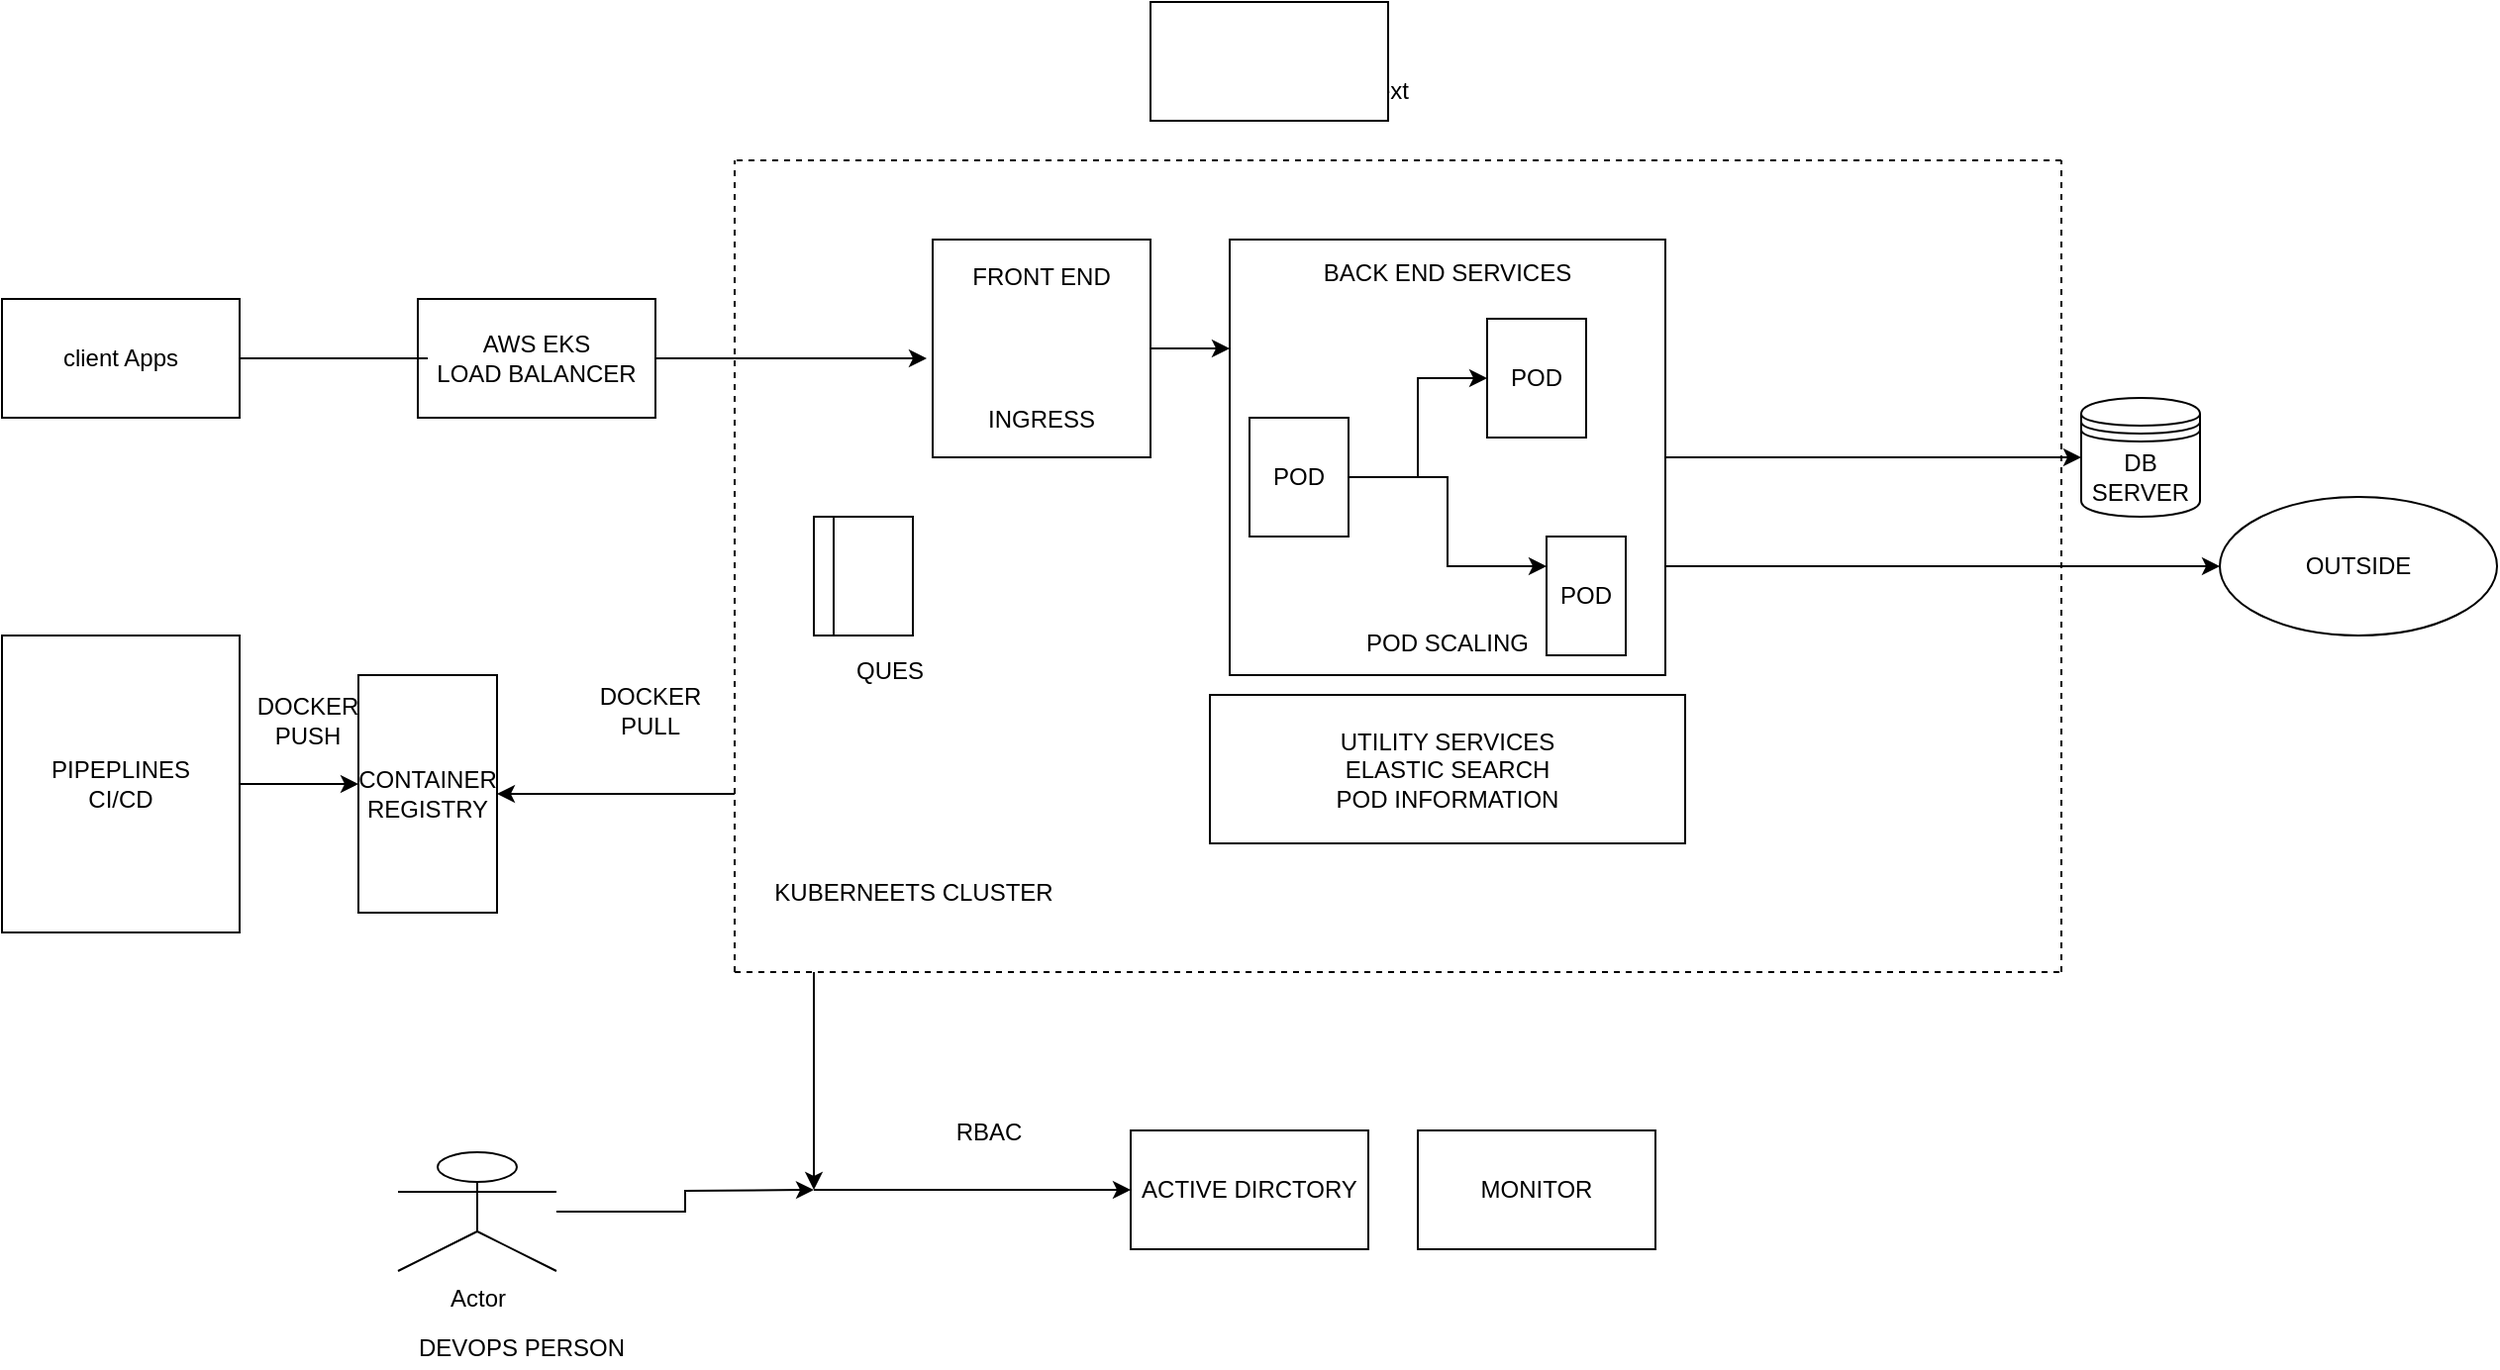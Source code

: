 <mxfile version="13.2.3" type="github">
  <diagram name="Page-1" id="9f46799a-70d6-7492-0946-bef42562c5a5">
    <mxGraphModel dx="1108" dy="479" grid="1" gridSize="10" guides="1" tooltips="1" connect="1" arrows="1" fold="1" page="1" pageScale="1" pageWidth="1100" pageHeight="850" background="#ffffff" math="0" shadow="0">
      <root>
        <mxCell id="0" />
        <mxCell id="1" parent="0" />
        <mxCell id="ubKjR4nhlDmkz1vL9t7O-1" value="client Apps" style="rounded=0;whiteSpace=wrap;html=1;" vertex="1" parent="1">
          <mxGeometry x="70" y="150" width="120" height="60" as="geometry" />
        </mxCell>
        <mxCell id="ubKjR4nhlDmkz1vL9t7O-4" value="&lt;div&gt;AWS EKS&lt;/div&gt;&lt;div&gt;LOAD BALANCER&lt;br&gt;&lt;/div&gt;" style="rounded=0;whiteSpace=wrap;html=1;" vertex="1" parent="1">
          <mxGeometry x="280" y="150" width="120" height="60" as="geometry" />
        </mxCell>
        <mxCell id="ubKjR4nhlDmkz1vL9t7O-20" value="" style="edgeStyle=orthogonalEdgeStyle;rounded=0;orthogonalLoop=1;jettySize=auto;html=1;" edge="1" parent="1" source="ubKjR4nhlDmkz1vL9t7O-7" target="ubKjR4nhlDmkz1vL9t7O-16">
          <mxGeometry relative="1" as="geometry">
            <Array as="points">
              <mxPoint x="680" y="175" />
              <mxPoint x="680" y="175" />
            </Array>
          </mxGeometry>
        </mxCell>
        <mxCell id="ubKjR4nhlDmkz1vL9t7O-7" value="&lt;div&gt;FRONT END&lt;/div&gt;&lt;div&gt;&lt;br&gt;&lt;/div&gt;&lt;div&gt;&lt;br&gt;&lt;/div&gt;&lt;div&gt;&lt;br&gt;&lt;/div&gt;&lt;div&gt;&lt;br&gt;&lt;/div&gt;&lt;div&gt;INGRESS &lt;br&gt;&lt;/div&gt;" style="whiteSpace=wrap;html=1;aspect=fixed;" vertex="1" parent="1">
          <mxGeometry x="540" y="120" width="110" height="110" as="geometry" />
        </mxCell>
        <mxCell id="ubKjR4nhlDmkz1vL9t7O-8" value="" style="endArrow=none;html=1;entryX=1;entryY=0.5;entryDx=0;entryDy=0;" edge="1" parent="1" target="ubKjR4nhlDmkz1vL9t7O-1">
          <mxGeometry width="50" height="50" relative="1" as="geometry">
            <mxPoint x="285" y="180" as="sourcePoint" />
            <mxPoint x="350" y="230" as="targetPoint" />
            <Array as="points" />
          </mxGeometry>
        </mxCell>
        <mxCell id="ubKjR4nhlDmkz1vL9t7O-9" value="" style="endArrow=classic;html=1;exitX=1;exitY=0.5;exitDx=0;exitDy=0;" edge="1" parent="1" source="ubKjR4nhlDmkz1vL9t7O-4">
          <mxGeometry width="50" height="50" relative="1" as="geometry">
            <mxPoint x="530" y="330" as="sourcePoint" />
            <mxPoint x="537" y="180" as="targetPoint" />
          </mxGeometry>
        </mxCell>
        <mxCell id="ubKjR4nhlDmkz1vL9t7O-10" value="" style="endArrow=none;dashed=1;html=1;" edge="1" parent="1">
          <mxGeometry width="50" height="50" relative="1" as="geometry">
            <mxPoint x="440" y="490" as="sourcePoint" />
            <mxPoint x="440" y="80" as="targetPoint" />
          </mxGeometry>
        </mxCell>
        <mxCell id="ubKjR4nhlDmkz1vL9t7O-11" value="" style="endArrow=none;dashed=1;html=1;" edge="1" parent="1">
          <mxGeometry width="50" height="50" relative="1" as="geometry">
            <mxPoint x="1110" y="80" as="sourcePoint" />
            <mxPoint x="440" y="80" as="targetPoint" />
          </mxGeometry>
        </mxCell>
        <mxCell id="ubKjR4nhlDmkz1vL9t7O-12" value="" style="endArrow=none;dashed=1;html=1;" edge="1" parent="1">
          <mxGeometry width="50" height="50" relative="1" as="geometry">
            <mxPoint x="1110" y="490" as="sourcePoint" />
            <mxPoint x="1110" y="80" as="targetPoint" />
          </mxGeometry>
        </mxCell>
        <mxCell id="ubKjR4nhlDmkz1vL9t7O-14" value="" style="endArrow=none;dashed=1;html=1;" edge="1" parent="1">
          <mxGeometry width="50" height="50" relative="1" as="geometry">
            <mxPoint x="440" y="490" as="sourcePoint" />
            <mxPoint x="1110" y="490" as="targetPoint" />
          </mxGeometry>
        </mxCell>
        <mxCell id="ubKjR4nhlDmkz1vL9t7O-15" value="KUBERNEETS CLUSTER" style="text;html=1;align=center;verticalAlign=middle;resizable=0;points=[];autosize=1;" vertex="1" parent="1">
          <mxGeometry x="450" y="440" width="160" height="20" as="geometry" />
        </mxCell>
        <mxCell id="ubKjR4nhlDmkz1vL9t7O-27" style="edgeStyle=orthogonalEdgeStyle;rounded=0;orthogonalLoop=1;jettySize=auto;html=1;" edge="1" parent="1" source="ubKjR4nhlDmkz1vL9t7O-16" target="ubKjR4nhlDmkz1vL9t7O-28">
          <mxGeometry relative="1" as="geometry">
            <mxPoint x="1150" y="230" as="targetPoint" />
          </mxGeometry>
        </mxCell>
        <mxCell id="ubKjR4nhlDmkz1vL9t7O-29" style="edgeStyle=orthogonalEdgeStyle;rounded=0;orthogonalLoop=1;jettySize=auto;html=1;exitX=1;exitY=0.75;exitDx=0;exitDy=0;" edge="1" parent="1" source="ubKjR4nhlDmkz1vL9t7O-16" target="ubKjR4nhlDmkz1vL9t7O-30">
          <mxGeometry relative="1" as="geometry">
            <mxPoint x="1140" y="285" as="targetPoint" />
          </mxGeometry>
        </mxCell>
        <mxCell id="ubKjR4nhlDmkz1vL9t7O-16" value="&lt;br&gt;&lt;div&gt;BACK END SERVICES &lt;br&gt;&lt;/div&gt;&lt;div&gt;&lt;br&gt;&lt;/div&gt;&lt;div&gt;&lt;br&gt;&lt;/div&gt;&lt;div&gt;&lt;br&gt;&lt;/div&gt;&lt;div&gt;&lt;br&gt;&lt;/div&gt;&lt;div&gt;&lt;br&gt;&lt;/div&gt;&lt;div&gt;&lt;br&gt;&lt;/div&gt;&lt;div&gt;&lt;br&gt;&lt;/div&gt;&lt;div&gt;&lt;br&gt;&lt;/div&gt;&lt;div&gt;&lt;br&gt;&lt;/div&gt;&lt;div&gt;&lt;br&gt;&lt;/div&gt;&lt;div&gt;&lt;br&gt;&lt;/div&gt;&lt;div&gt;&lt;br&gt;&lt;/div&gt;&lt;div&gt;POD SCALING &lt;br&gt;&lt;/div&gt;&lt;br&gt;" style="whiteSpace=wrap;html=1;aspect=fixed;" vertex="1" parent="1">
          <mxGeometry x="690" y="120" width="220" height="220" as="geometry" />
        </mxCell>
        <mxCell id="ubKjR4nhlDmkz1vL9t7O-24" style="edgeStyle=orthogonalEdgeStyle;rounded=0;orthogonalLoop=1;jettySize=auto;html=1;entryX=0;entryY=0.5;entryDx=0;entryDy=0;" edge="1" parent="1" source="ubKjR4nhlDmkz1vL9t7O-22" target="ubKjR4nhlDmkz1vL9t7O-23">
          <mxGeometry relative="1" as="geometry" />
        </mxCell>
        <mxCell id="ubKjR4nhlDmkz1vL9t7O-26" style="edgeStyle=orthogonalEdgeStyle;rounded=0;orthogonalLoop=1;jettySize=auto;html=1;entryX=0;entryY=0.25;entryDx=0;entryDy=0;" edge="1" parent="1" source="ubKjR4nhlDmkz1vL9t7O-22" target="ubKjR4nhlDmkz1vL9t7O-25">
          <mxGeometry relative="1" as="geometry" />
        </mxCell>
        <mxCell id="ubKjR4nhlDmkz1vL9t7O-22" value="POD" style="rounded=0;whiteSpace=wrap;html=1;" vertex="1" parent="1">
          <mxGeometry x="700" y="210" width="50" height="60" as="geometry" />
        </mxCell>
        <mxCell id="ubKjR4nhlDmkz1vL9t7O-23" value="POD" style="rounded=0;whiteSpace=wrap;html=1;" vertex="1" parent="1">
          <mxGeometry x="820" y="160" width="50" height="60" as="geometry" />
        </mxCell>
        <mxCell id="ubKjR4nhlDmkz1vL9t7O-25" value="POD" style="rounded=0;whiteSpace=wrap;html=1;" vertex="1" parent="1">
          <mxGeometry x="850" y="270" width="40" height="60" as="geometry" />
        </mxCell>
        <mxCell id="ubKjR4nhlDmkz1vL9t7O-28" value="&lt;div&gt;DB&lt;/div&gt;&lt;div&gt;SERVER&lt;br&gt;&lt;/div&gt;" style="shape=datastore;whiteSpace=wrap;html=1;" vertex="1" parent="1">
          <mxGeometry x="1120" y="200" width="60" height="60" as="geometry" />
        </mxCell>
        <mxCell id="ubKjR4nhlDmkz1vL9t7O-30" value="OUTSIDE" style="ellipse;whiteSpace=wrap;html=1;" vertex="1" parent="1">
          <mxGeometry x="1190" y="250" width="140" height="70" as="geometry" />
        </mxCell>
        <mxCell id="ubKjR4nhlDmkz1vL9t7O-31" value="&lt;div&gt;UTILITY SERVICES&lt;/div&gt;&lt;div&gt;ELASTIC SEARCH&lt;/div&gt;&lt;div&gt;POD INFORMATION&lt;br&gt;&lt;/div&gt;" style="rounded=0;whiteSpace=wrap;html=1;" vertex="1" parent="1">
          <mxGeometry x="680" y="350" width="240" height="75" as="geometry" />
        </mxCell>
        <mxCell id="ubKjR4nhlDmkz1vL9t7O-32" value="" style="endArrow=classic;html=1;" edge="1" parent="1">
          <mxGeometry width="50" height="50" relative="1" as="geometry">
            <mxPoint x="480" y="490" as="sourcePoint" />
            <mxPoint x="480" y="600" as="targetPoint" />
            <Array as="points">
              <mxPoint x="480" y="490" />
            </Array>
          </mxGeometry>
        </mxCell>
        <mxCell id="ubKjR4nhlDmkz1vL9t7O-33" value="" style="endArrow=classic;html=1;" edge="1" parent="1">
          <mxGeometry width="50" height="50" relative="1" as="geometry">
            <mxPoint x="480" y="600" as="sourcePoint" />
            <mxPoint x="640" y="600" as="targetPoint" />
          </mxGeometry>
        </mxCell>
        <mxCell id="ubKjR4nhlDmkz1vL9t7O-34" value="RBAC" style="text;html=1;align=center;verticalAlign=middle;resizable=0;points=[];autosize=1;" vertex="1" parent="1">
          <mxGeometry x="543" y="561" width="50" height="20" as="geometry" />
        </mxCell>
        <mxCell id="ubKjR4nhlDmkz1vL9t7O-38" value="ACTIVE DIRCTORY" style="rounded=0;whiteSpace=wrap;html=1;" vertex="1" parent="1">
          <mxGeometry x="640" y="570" width="120" height="60" as="geometry" />
        </mxCell>
        <mxCell id="ubKjR4nhlDmkz1vL9t7O-39" value="MONITOR" style="rounded=0;whiteSpace=wrap;html=1;" vertex="1" parent="1">
          <mxGeometry x="785" y="570" width="120" height="60" as="geometry" />
        </mxCell>
        <mxCell id="ubKjR4nhlDmkz1vL9t7O-52" style="edgeStyle=orthogonalEdgeStyle;rounded=0;orthogonalLoop=1;jettySize=auto;html=1;" edge="1" parent="1" source="ubKjR4nhlDmkz1vL9t7O-40">
          <mxGeometry relative="1" as="geometry">
            <mxPoint x="480" y="600" as="targetPoint" />
          </mxGeometry>
        </mxCell>
        <mxCell id="ubKjR4nhlDmkz1vL9t7O-40" value="Actor" style="shape=umlActor;verticalLabelPosition=bottom;labelBackgroundColor=#ffffff;verticalAlign=top;html=1;outlineConnect=0;" vertex="1" parent="1">
          <mxGeometry x="270" y="581" width="80" height="60" as="geometry" />
        </mxCell>
        <mxCell id="ubKjR4nhlDmkz1vL9t7O-53" value="DEVOPS PERSON" style="text;html=1;align=center;verticalAlign=middle;resizable=0;points=[];autosize=1;" vertex="1" parent="1">
          <mxGeometry x="272" y="670" width="120" height="20" as="geometry" />
        </mxCell>
        <mxCell id="ubKjR4nhlDmkz1vL9t7O-55" style="edgeStyle=orthogonalEdgeStyle;rounded=0;orthogonalLoop=1;jettySize=auto;html=1;" edge="1" parent="1" source="ubKjR4nhlDmkz1vL9t7O-54">
          <mxGeometry relative="1" as="geometry">
            <mxPoint x="250" y="395" as="targetPoint" />
          </mxGeometry>
        </mxCell>
        <mxCell id="ubKjR4nhlDmkz1vL9t7O-54" value="&lt;div&gt;PIPEPLINES&lt;/div&gt;&lt;div&gt;CI/CD&lt;br&gt;&lt;/div&gt;" style="rounded=0;whiteSpace=wrap;html=1;" vertex="1" parent="1">
          <mxGeometry x="70" y="320" width="120" height="150" as="geometry" />
        </mxCell>
        <mxCell id="ubKjR4nhlDmkz1vL9t7O-57" value="&lt;div&gt;CONTAINER&lt;/div&gt;&lt;div&gt;REGISTRY&lt;br&gt;&lt;/div&gt;" style="rounded=0;whiteSpace=wrap;html=1;" vertex="1" parent="1">
          <mxGeometry x="250" y="340" width="70" height="120" as="geometry" />
        </mxCell>
        <mxCell id="ubKjR4nhlDmkz1vL9t7O-58" value="" style="endArrow=classic;html=1;" edge="1" parent="1">
          <mxGeometry width="50" height="50" relative="1" as="geometry">
            <mxPoint x="440" y="400" as="sourcePoint" />
            <mxPoint x="320" y="400" as="targetPoint" />
            <Array as="points">
              <mxPoint x="440" y="400" />
            </Array>
          </mxGeometry>
        </mxCell>
        <mxCell id="ubKjR4nhlDmkz1vL9t7O-59" value="&lt;div&gt;DOCKER&lt;/div&gt;&lt;div&gt;PUSH&lt;br&gt;&lt;/div&gt;" style="text;html=1;align=center;verticalAlign=middle;resizable=0;points=[];autosize=1;" vertex="1" parent="1">
          <mxGeometry x="189" y="348" width="70" height="30" as="geometry" />
        </mxCell>
        <mxCell id="ubKjR4nhlDmkz1vL9t7O-60" value="&lt;div&gt;DOCKER&lt;/div&gt;&lt;div&gt;PULL&lt;br&gt;&lt;/div&gt;" style="text;html=1;align=center;verticalAlign=middle;resizable=0;points=[];autosize=1;" vertex="1" parent="1">
          <mxGeometry x="362" y="343" width="70" height="30" as="geometry" />
        </mxCell>
        <mxCell id="ubKjR4nhlDmkz1vL9t7O-61" value="Text" style="text;html=1;align=center;verticalAlign=middle;resizable=0;points=[];autosize=1;" vertex="1" parent="1">
          <mxGeometry x="749" y="35" width="40" height="20" as="geometry" />
        </mxCell>
        <mxCell id="ubKjR4nhlDmkz1vL9t7O-62" value="" style="rounded=0;whiteSpace=wrap;html=1;" vertex="1" parent="1">
          <mxGeometry x="650" width="120" height="60" as="geometry" />
        </mxCell>
        <mxCell id="ubKjR4nhlDmkz1vL9t7O-65" value="" style="rounded=0;whiteSpace=wrap;html=1;" vertex="1" parent="1">
          <mxGeometry x="480" y="260" width="40" height="60" as="geometry" />
        </mxCell>
        <mxCell id="ubKjR4nhlDmkz1vL9t7O-66" value="" style="rounded=0;whiteSpace=wrap;html=1;" vertex="1" parent="1">
          <mxGeometry x="480" y="260" width="40" height="60" as="geometry" />
        </mxCell>
        <mxCell id="ubKjR4nhlDmkz1vL9t7O-67" value="" style="rounded=0;whiteSpace=wrap;html=1;" vertex="1" parent="1">
          <mxGeometry x="490" y="260" width="40" height="60" as="geometry" />
        </mxCell>
        <mxCell id="ubKjR4nhlDmkz1vL9t7O-68" value="QUES" style="text;html=1;align=center;verticalAlign=middle;resizable=0;points=[];autosize=1;" vertex="1" parent="1">
          <mxGeometry x="493" y="328" width="50" height="20" as="geometry" />
        </mxCell>
      </root>
    </mxGraphModel>
  </diagram>
</mxfile>
